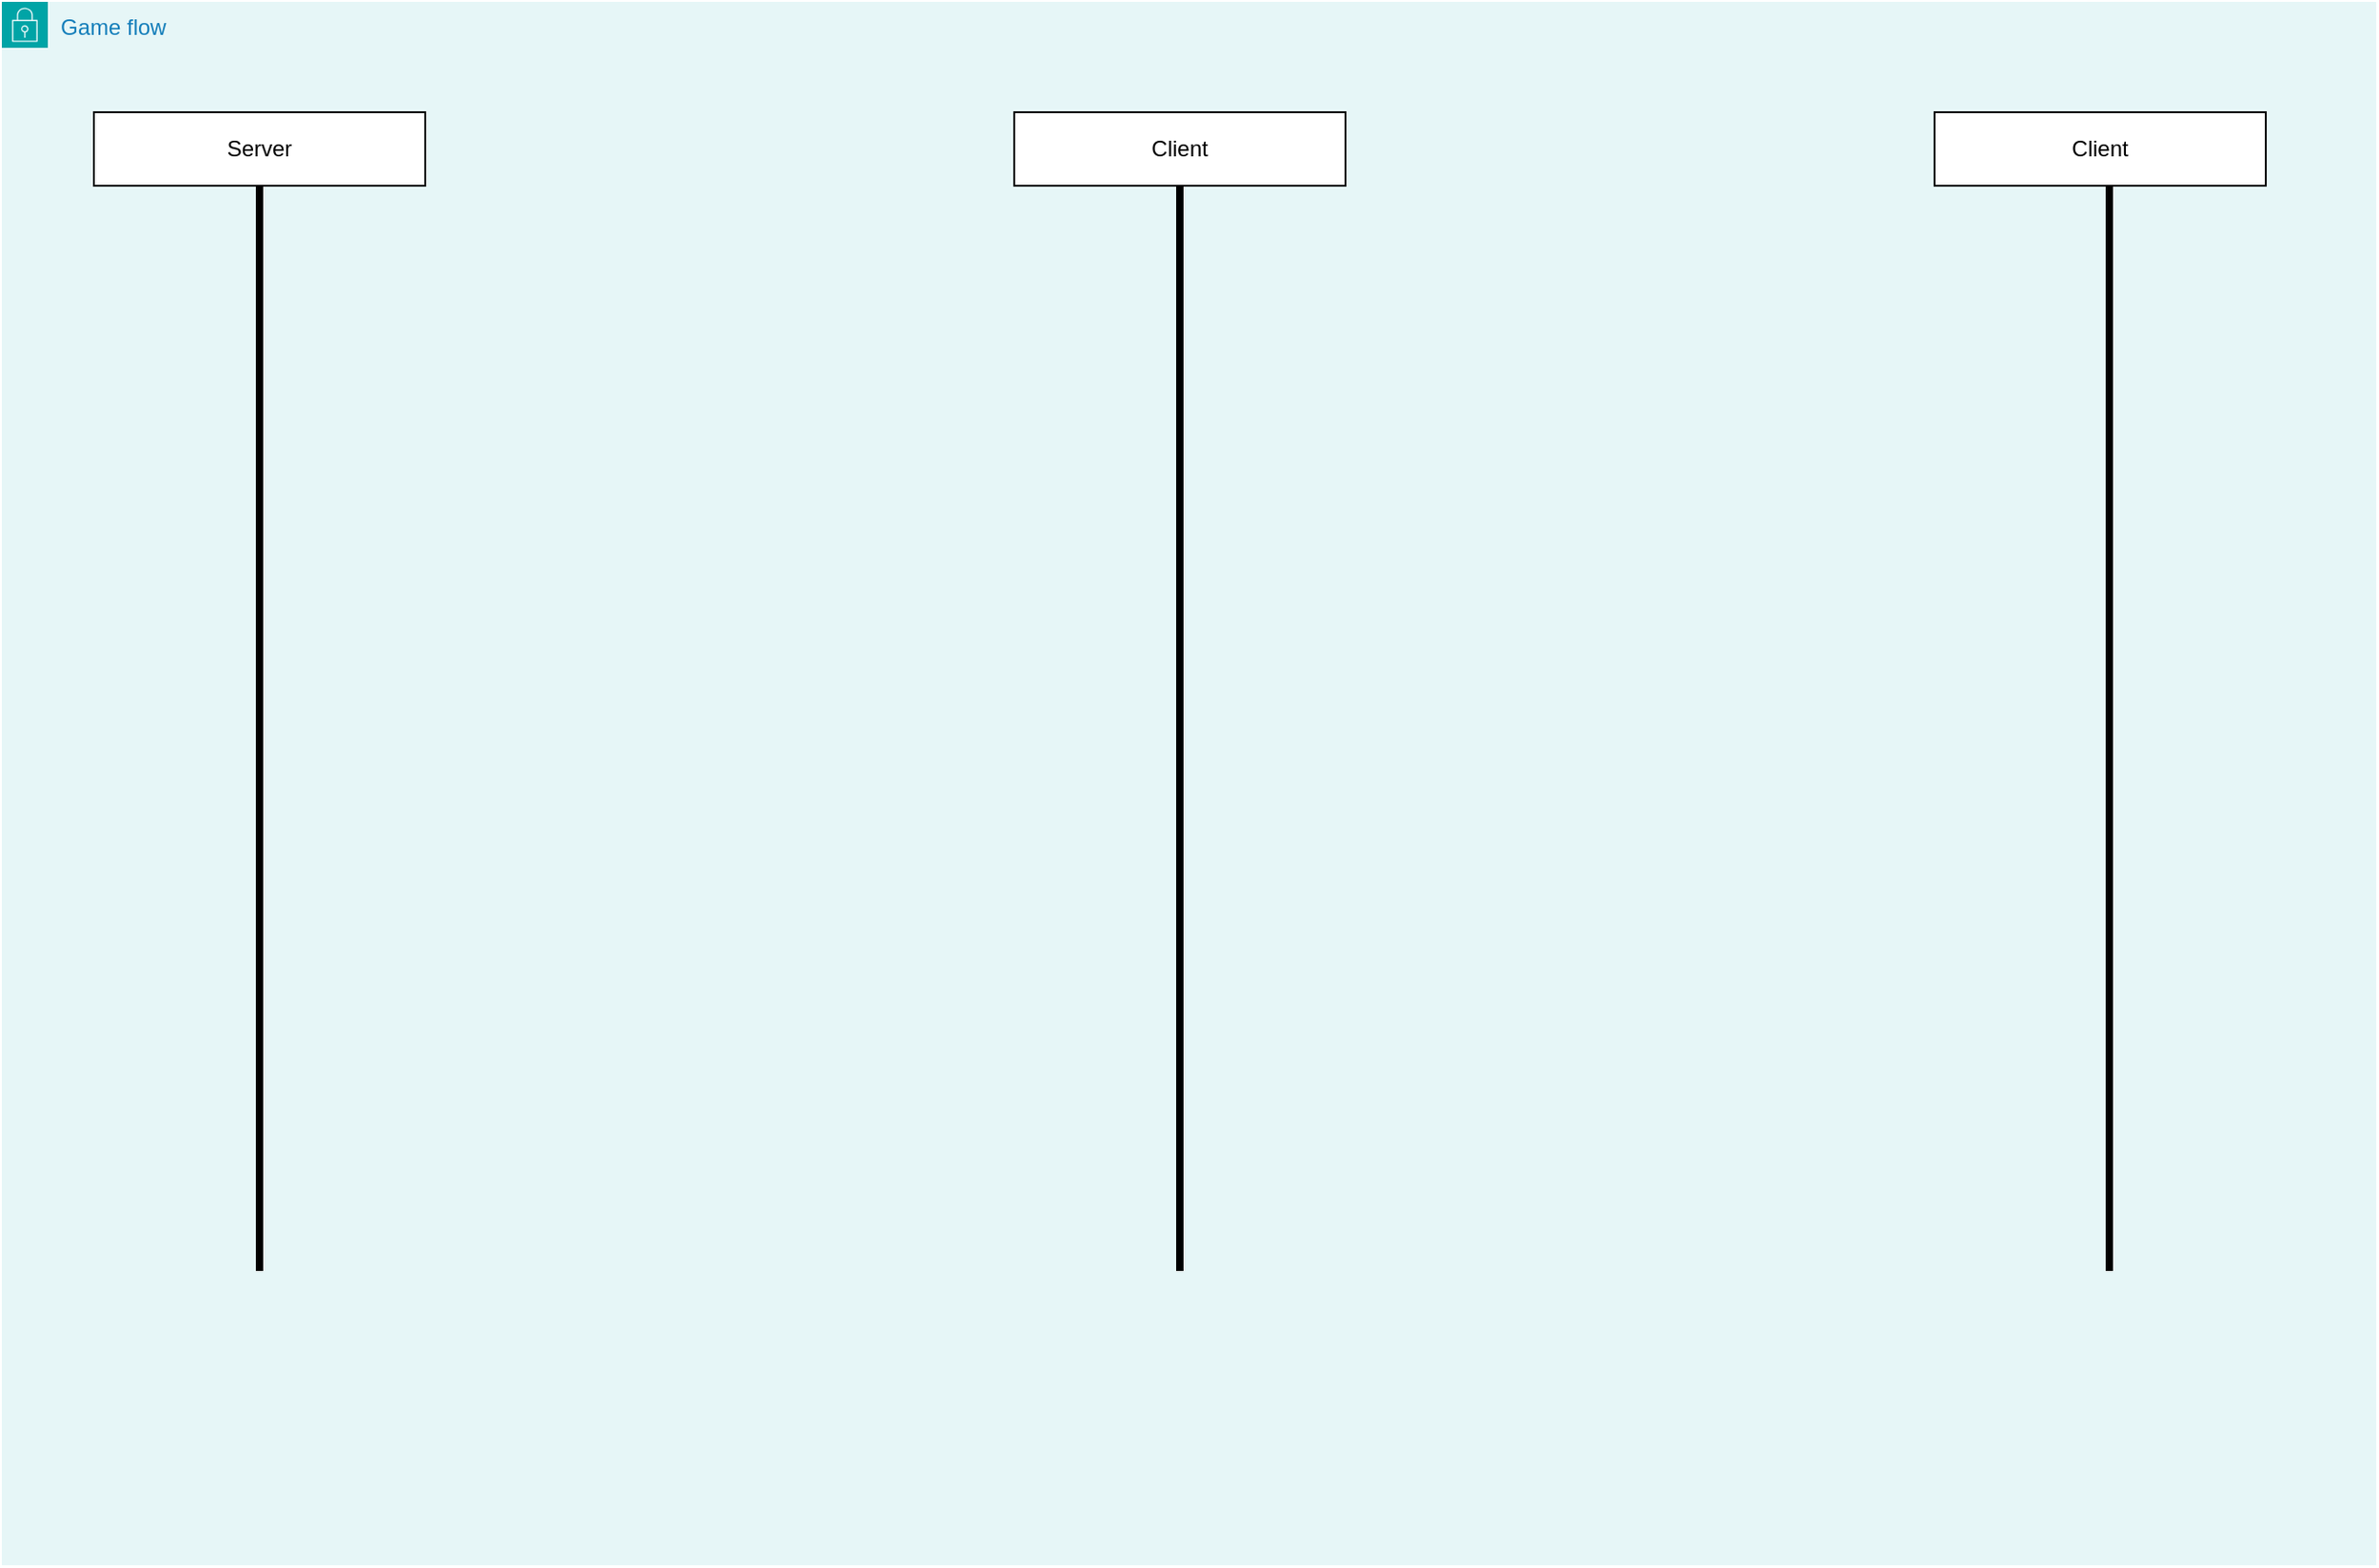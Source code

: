 <mxfile>
    <diagram id="ZUNKfcrDwXJdTxft1Hdw" name="Page-1">
        <mxGraphModel dx="1842" dy="823" grid="1" gridSize="10" guides="1" tooltips="1" connect="1" arrows="1" fold="1" page="1" pageScale="1" pageWidth="1100" pageHeight="850" math="0" shadow="0">
            <root>
                <mxCell id="0"/>
                <mxCell id="1" parent="0"/>
                <mxCell id="3" value="Game flow" style="points=[[0,0],[0.25,0],[0.5,0],[0.75,0],[1,0],[1,0.25],[1,0.5],[1,0.75],[1,1],[0.75,1],[0.5,1],[0.25,1],[0,1],[0,0.75],[0,0.5],[0,0.25]];outlineConnect=0;gradientColor=none;html=1;whiteSpace=wrap;fontSize=12;fontStyle=0;container=1;pointerEvents=0;collapsible=0;recursiveResize=0;shape=mxgraph.aws4.group;grIcon=mxgraph.aws4.group_security_group;grStroke=0;strokeColor=#00A4A6;fillColor=#E6F6F7;verticalAlign=top;align=left;spacingLeft=30;fontColor=#147EBA;dashed=0;" vertex="1" parent="1">
                    <mxGeometry width="1290" height="850" as="geometry"/>
                </mxCell>
                <mxCell id="6" value="Server" style="rounded=0;whiteSpace=wrap;html=1;" vertex="1" parent="3">
                    <mxGeometry x="50" y="60" width="180" height="40" as="geometry"/>
                </mxCell>
                <mxCell id="7" value="Client" style="rounded=0;whiteSpace=wrap;html=1;" vertex="1" parent="3">
                    <mxGeometry x="550" y="60" width="180" height="40" as="geometry"/>
                </mxCell>
                <mxCell id="11" value="Client" style="rounded=0;whiteSpace=wrap;html=1;" vertex="1" parent="3">
                    <mxGeometry x="1050" y="60" width="180" height="40" as="geometry"/>
                </mxCell>
                <mxCell id="13" value="" style="line;strokeWidth=4;direction=south;html=1;perimeter=backbonePerimeter;points=[];outlineConnect=0;" vertex="1" parent="3">
                    <mxGeometry x="135" y="100" width="10" height="590" as="geometry"/>
                </mxCell>
                <mxCell id="14" value="" style="line;strokeWidth=4;direction=south;html=1;perimeter=backbonePerimeter;points=[];outlineConnect=0;" vertex="1" parent="3">
                    <mxGeometry x="635" y="100" width="10" height="590" as="geometry"/>
                </mxCell>
                <mxCell id="15" value="" style="line;strokeWidth=4;direction=south;html=1;perimeter=backbonePerimeter;points=[];outlineConnect=0;" vertex="1" parent="3">
                    <mxGeometry x="1140" y="100" width="10" height="590" as="geometry"/>
                </mxCell>
            </root>
        </mxGraphModel>
    </diagram>
</mxfile>